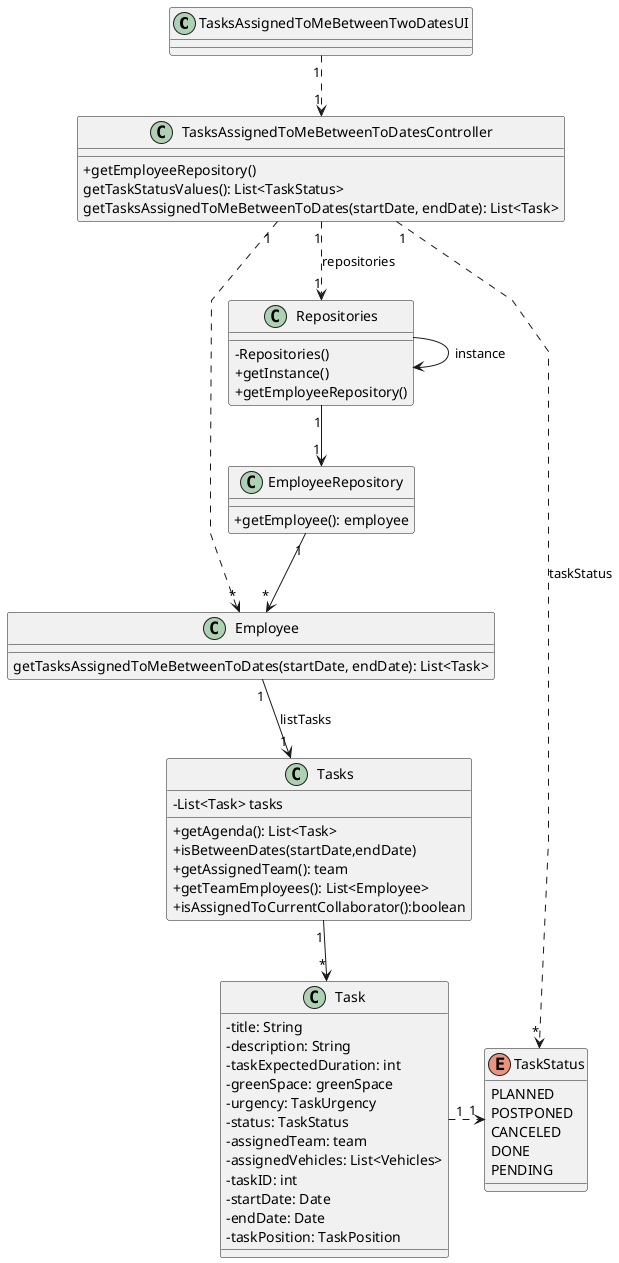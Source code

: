 @startuml
skinparam packageStyle rectangle
skinparam shadowing false
skinparam linetype polyline
skinparam classAttributeIconSize 0


class TasksAssignedToMeBetweenTwoDatesUI {

}


class TasksAssignedToMeBetweenToDatesController {

    +getEmployeeRepository()
    getTaskStatusValues(): List<TaskStatus>
    getTasksAssignedToMeBetweenToDates(startDate, endDate): List<Task>

}

class Repositories {
    -Repositories()
    +getInstance()
    +getEmployeeRepository()
}

class EmployeeRepository {
    +getEmployee(): employee
}

class Tasks{
    - List<Task> tasks
    +getAgenda(): List<Task>
    +isBetweenDates(startDate,endDate)
    +getAssignedTeam(): team
    +getTeamEmployees(): List<Employee>
    +isAssignedToCurrentCollaborator():boolean

}




class Task {

     -title: String
     -description: String
     -taskExpectedDuration: int
     -greenSpace: greenSpace
     -urgency: TaskUrgency
     -status: TaskStatus
     -assignedTeam: team
     -assignedVehicles: List<Vehicles>
     -taskID: int
     -startDate: Date
     -endDate: Date
     -taskPosition: TaskPosition

}

enum TaskStatus {
    PLANNED
    POSTPONED
    CANCELED
    DONE
    PENDING
}

class Employee {
getTasksAssignedToMeBetweenToDates(startDate, endDate): List<Task>
}

TasksAssignedToMeBetweenTwoDatesUI "1" ..> "1" TasksAssignedToMeBetweenToDatesController
TasksAssignedToMeBetweenToDatesController "1" ..> "1" Repositories: repositories

TasksAssignedToMeBetweenToDatesController "1" .> "*" Employee
TasksAssignedToMeBetweenToDatesController "1" .> "*" TaskStatus: taskStatus
Repositories --> Repositories: instance
Repositories "1" --> "1" EmployeeRepository
EmployeeRepository "1" --> "*" Employee
Employee "1" --> "1" Tasks: listTasks
Tasks "1" --> "*" Task
Task "1" .> "1" TaskStatus

@enduml